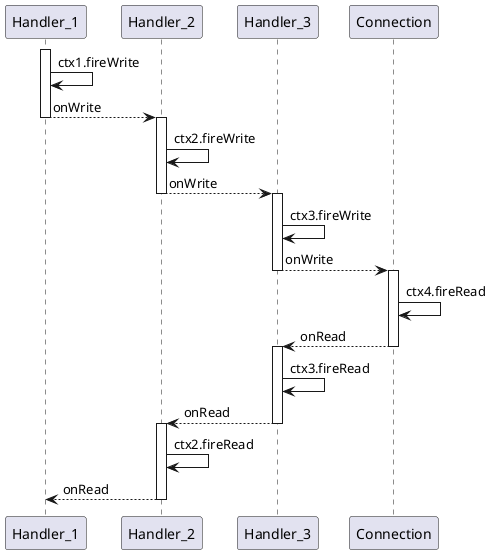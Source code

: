 @startuml

activate Handler_1
Handler_1 -> Handler_1 : ctx1.fireWrite
Handler_1 --> Handler_2 : onWrite
deactivate Handler_1

activate Handler_2
Handler_2 -> Handler_2 : ctx2.fireWrite
Handler_2 --> Handler_3 : onWrite
deactivate Handler_2

activate Handler_3
Handler_3 -> Handler_3 : ctx3.fireWrite
Handler_3 --> Connection : onWrite
deactivate Handler_3


activate Connection
Connection -> Connection : ctx4.fireRead
Connection --> Handler_3 : onRead
deactivate Connection

activate Handler_3
Handler_3 -> Handler_3 : ctx3.fireRead
Handler_3 --> Handler_2 : onRead
deactivate Handler_3

activate Handler_2
Handler_2 -> Handler_2 : ctx2.fireRead
Handler_2 --> Handler_1 : onRead
deactivate Handler_2

@enduml